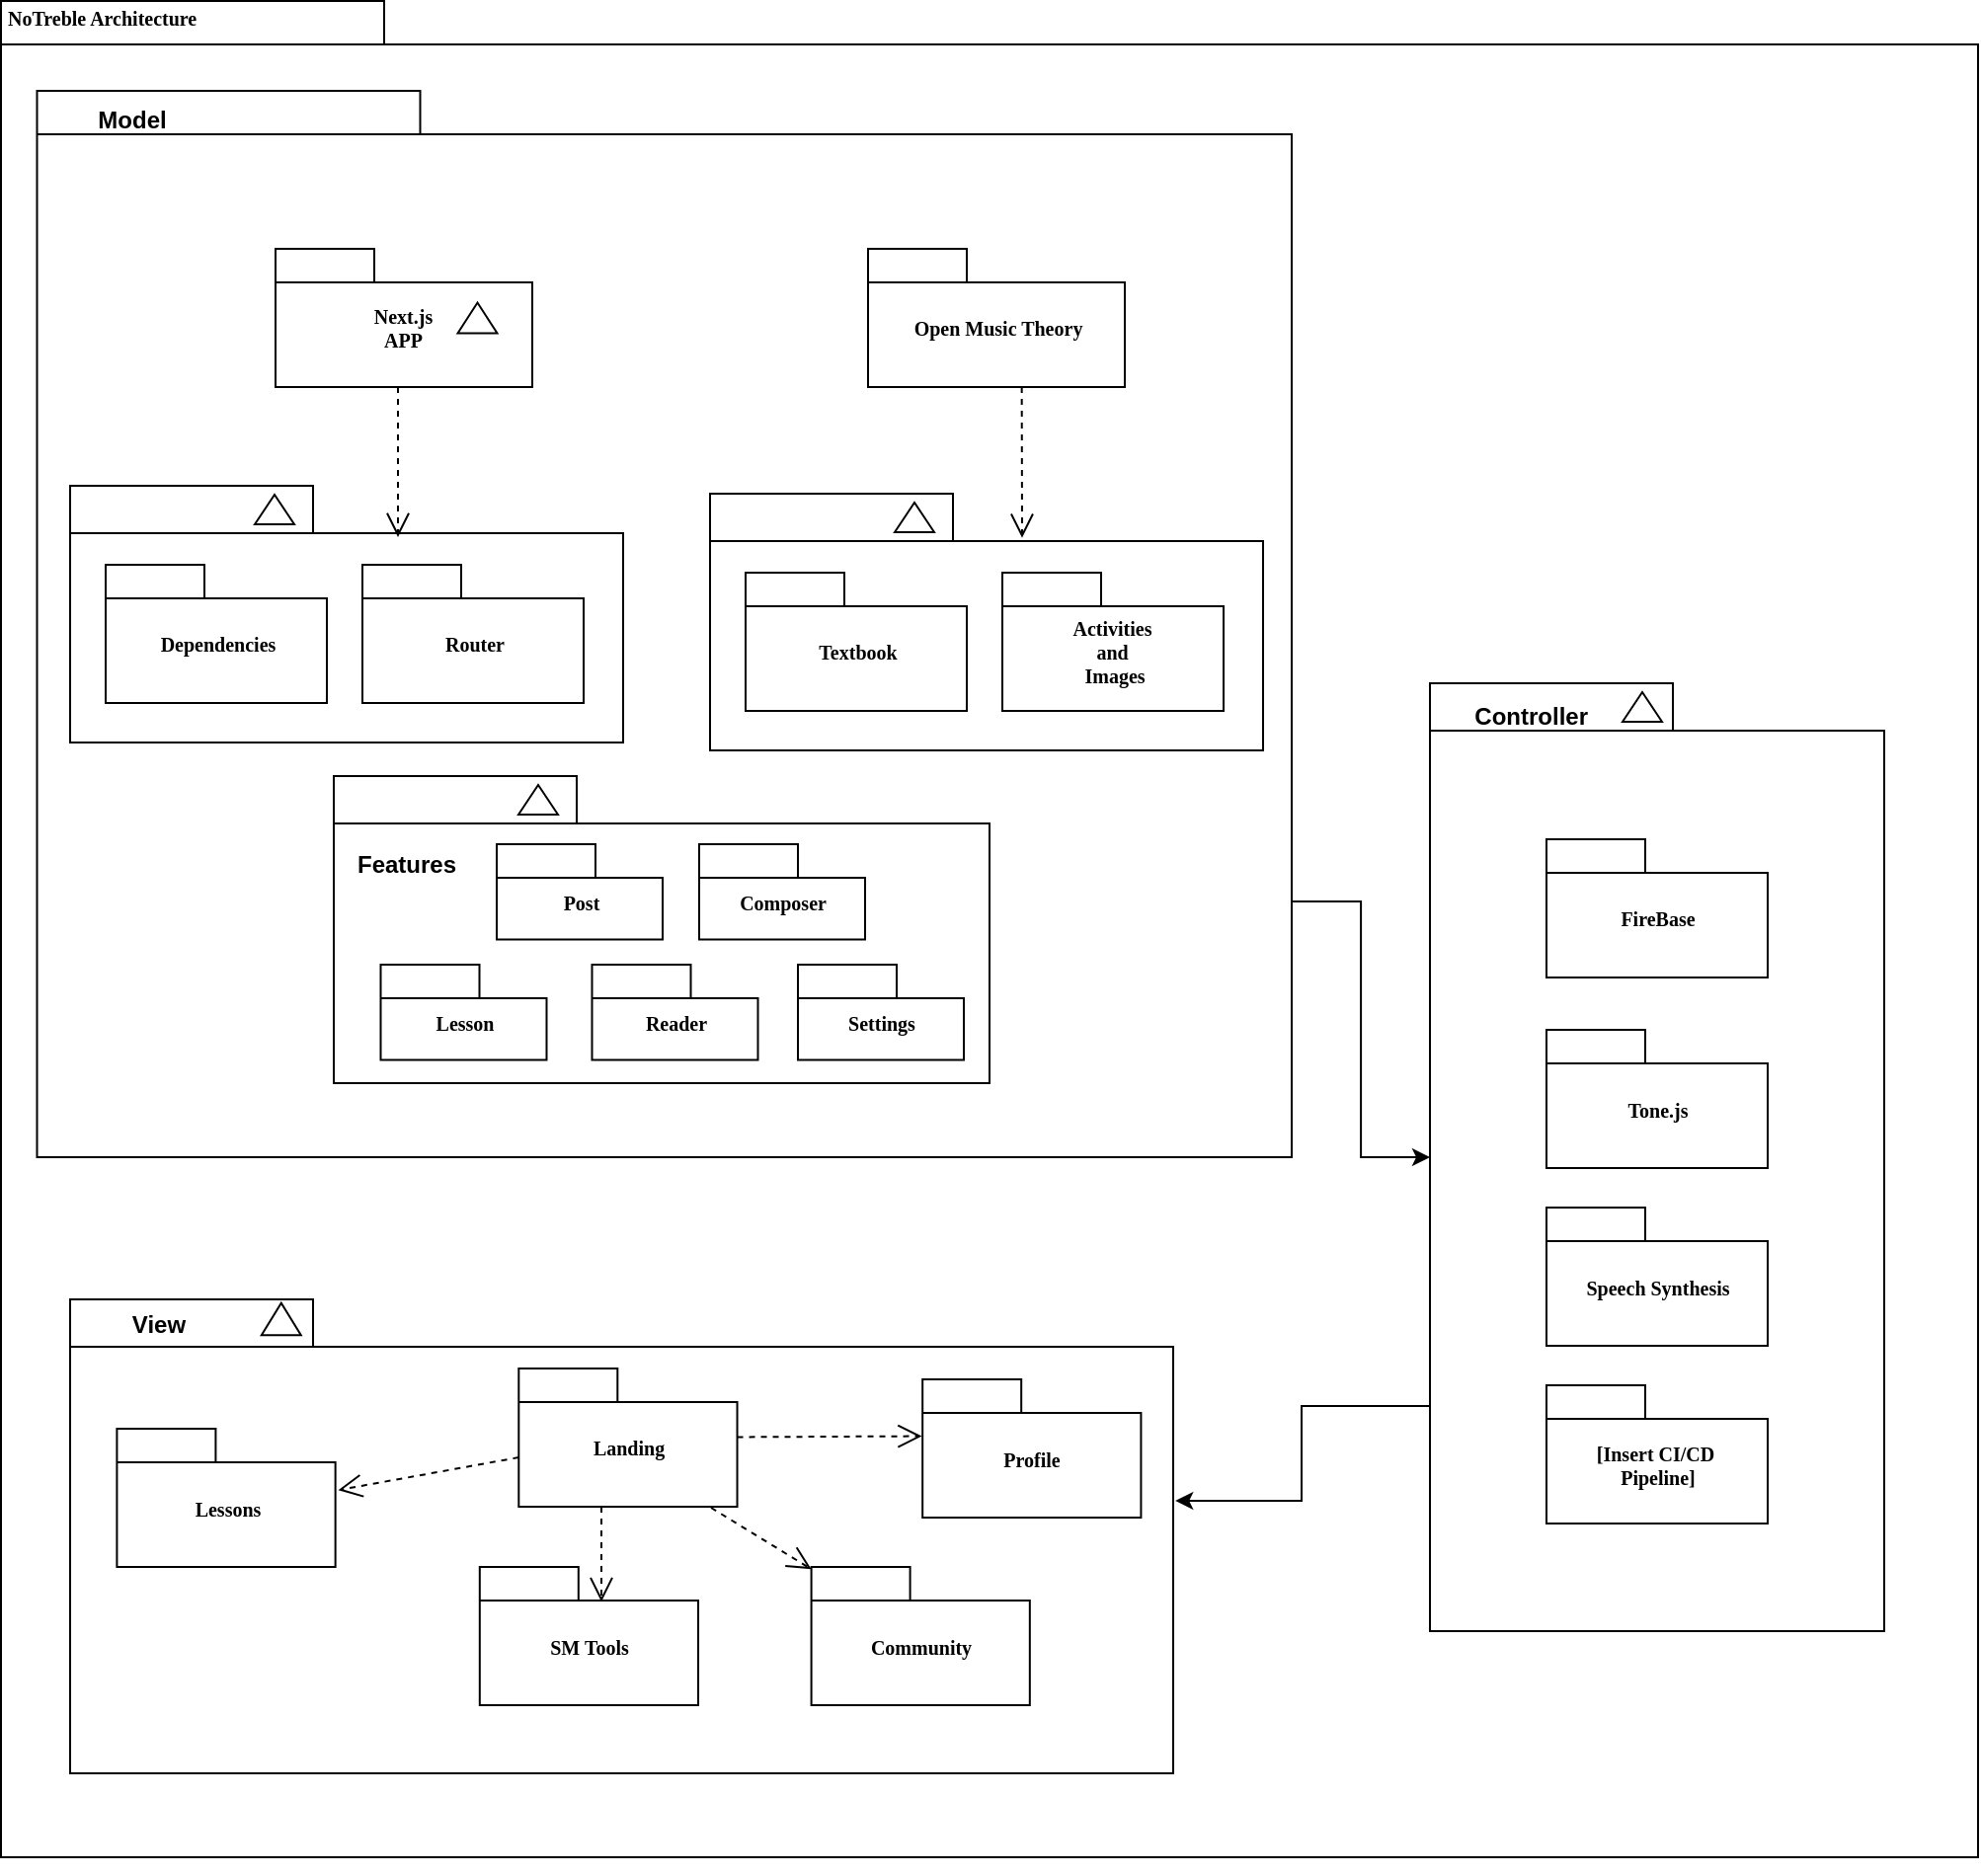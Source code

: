 <mxfile version="26.2.1">
  <diagram name="Page-1" id="b5b7bab2-c9e2-2cf4-8b2a-24fd1a2a6d21">
    <mxGraphModel dx="1961" dy="914" grid="1" gridSize="10" guides="1" tooltips="1" connect="1" arrows="1" fold="1" page="1" pageScale="1" pageWidth="827" pageHeight="1169" background="none" math="0" shadow="0">
      <root>
        <mxCell id="0" />
        <mxCell id="1" parent="0" />
        <mxCell id="6e0c8c40b5770093-72" value="" style="shape=folder;fontStyle=1;spacingTop=10;tabWidth=194;tabHeight=22;tabPosition=left;html=1;rounded=0;shadow=0;comic=0;labelBackgroundColor=none;strokeWidth=1;fillColor=none;fontFamily=Verdana;fontSize=10;align=center;movable=0;resizable=0;rotatable=0;deletable=0;editable=0;locked=1;connectable=0;" parent="1" vertex="1">
          <mxGeometry x="326.5" y="114.5" width="1001" height="940" as="geometry" />
        </mxCell>
        <mxCell id="IAMsXty9cubu6bKy7xcF-1" value="" style="group" parent="1" vertex="1" connectable="0">
          <mxGeometry x="361.5" y="772" width="558.5" height="240" as="geometry" />
        </mxCell>
        <mxCell id="6e0c8c40b5770093-33" value="" style="shape=folder;fontStyle=1;spacingTop=10;tabWidth=123;tabHeight=24;tabPosition=left;html=1;rounded=0;shadow=0;comic=0;labelBackgroundColor=none;strokeColor=#000000;strokeWidth=1;fillColor=#ffffff;fontFamily=Verdana;fontSize=10;fontColor=#000000;align=center;" parent="IAMsXty9cubu6bKy7xcF-1" vertex="1">
          <mxGeometry width="558.5" height="240" as="geometry" />
        </mxCell>
        <mxCell id="6e0c8c40b5770093-51" value="" style="triangle;whiteSpace=wrap;html=1;rounded=0;shadow=0;comic=0;labelBackgroundColor=none;strokeColor=#000000;strokeWidth=1;fillColor=#ffffff;fontFamily=Verdana;fontSize=10;fontColor=#000000;align=center;rotation=-90;" parent="IAMsXty9cubu6bKy7xcF-1" vertex="1">
          <mxGeometry x="98.762" width="16.267" height="20" as="geometry" />
        </mxCell>
        <mxCell id="6e0c8c40b5770093-42" value="Landing" style="shape=folder;fontStyle=1;spacingTop=10;tabWidth=50;tabHeight=17;tabPosition=left;html=1;rounded=0;shadow=0;comic=0;labelBackgroundColor=none;strokeColor=#000000;strokeWidth=1;fillColor=#ffffff;fontFamily=Verdana;fontSize=10;fontColor=#000000;align=center;" parent="IAMsXty9cubu6bKy7xcF-1" vertex="1">
          <mxGeometry x="227.153" y="35" width="110.614" height="70" as="geometry" />
        </mxCell>
        <mxCell id="6e0c8c40b5770093-44" value="SM Tools" style="shape=folder;fontStyle=1;spacingTop=10;tabWidth=50;tabHeight=17;tabPosition=left;html=1;rounded=0;shadow=0;comic=0;labelBackgroundColor=none;strokeColor=#000000;strokeWidth=1;fillColor=#ffffff;fontFamily=Verdana;fontSize=10;fontColor=#000000;align=center;" parent="IAMsXty9cubu6bKy7xcF-1" vertex="1">
          <mxGeometry x="207.401" y="135.5" width="110.614" height="70" as="geometry" />
        </mxCell>
        <mxCell id="6e0c8c40b5770093-43" value="Lessons" style="shape=folder;fontStyle=1;spacingTop=10;tabWidth=50;tabHeight=17;tabPosition=left;html=1;rounded=0;shadow=0;comic=0;labelBackgroundColor=none;strokeColor=#000000;strokeWidth=1;fillColor=#ffffff;fontFamily=Verdana;fontSize=10;fontColor=#000000;align=center;" parent="IAMsXty9cubu6bKy7xcF-1" vertex="1">
          <mxGeometry x="23.703" y="65.5" width="110.614" height="70" as="geometry" />
        </mxCell>
        <mxCell id="6e0c8c40b5770093-45" value="Profile" style="shape=folder;fontStyle=1;spacingTop=10;tabWidth=50;tabHeight=17;tabPosition=left;html=1;rounded=0;shadow=0;comic=0;labelBackgroundColor=none;strokeColor=#000000;strokeWidth=1;fillColor=#ffffff;fontFamily=Verdana;fontSize=10;fontColor=#000000;align=center;" parent="IAMsXty9cubu6bKy7xcF-1" vertex="1">
          <mxGeometry x="431.591" y="40.5" width="110.614" height="70" as="geometry" />
        </mxCell>
        <mxCell id="6e0c8c40b5770093-64" style="edgeStyle=elbowEdgeStyle;rounded=0;html=1;entryX=0.559;entryY=0.251;entryPerimeter=0;dashed=1;labelBackgroundColor=none;startFill=0;endArrow=open;endFill=0;endSize=10;fontFamily=Verdana;fontSize=10;" parent="IAMsXty9cubu6bKy7xcF-1" source="6e0c8c40b5770093-42" target="6e0c8c40b5770093-44" edge="1">
          <mxGeometry relative="1" as="geometry" />
        </mxCell>
        <mxCell id="6e0c8c40b5770093-66" style="edgeStyle=none;rounded=0;html=1;dashed=1;labelBackgroundColor=none;startFill=0;endArrow=open;endFill=0;endSize=10;fontFamily=Verdana;fontSize=10;entryX=1.013;entryY=0.444;entryPerimeter=0;" parent="IAMsXty9cubu6bKy7xcF-1" source="6e0c8c40b5770093-42" target="6e0c8c40b5770093-43" edge="1">
          <mxGeometry relative="1" as="geometry" />
        </mxCell>
        <mxCell id="6e0c8c40b5770093-65" style="edgeStyle=none;rounded=0;html=1;dashed=1;labelBackgroundColor=none;startFill=0;endArrow=open;endFill=0;endSize=10;fontFamily=Verdana;fontSize=10;entryX=-0.003;entryY=0.411;entryPerimeter=0;" parent="IAMsXty9cubu6bKy7xcF-1" source="6e0c8c40b5770093-42" target="6e0c8c40b5770093-45" edge="1">
          <mxGeometry relative="1" as="geometry" />
        </mxCell>
        <mxCell id="IAMsXty9cubu6bKy7xcF-4" value="Community" style="shape=folder;fontStyle=1;spacingTop=10;tabWidth=50;tabHeight=17;tabPosition=left;html=1;rounded=0;shadow=0;comic=0;labelBackgroundColor=none;strokeColor=#000000;strokeWidth=1;fillColor=#ffffff;fontFamily=Verdana;fontSize=10;fontColor=#000000;align=center;" parent="IAMsXty9cubu6bKy7xcF-1" vertex="1">
          <mxGeometry x="375.296" y="135.5" width="110.614" height="70" as="geometry" />
        </mxCell>
        <mxCell id="IAMsXty9cubu6bKy7xcF-5" style="edgeStyle=none;rounded=0;html=1;dashed=1;labelBackgroundColor=none;startFill=0;endArrow=open;endFill=0;endSize=10;fontFamily=Verdana;fontSize=10;exitX=0.88;exitY=1.007;exitDx=0;exitDy=0;exitPerimeter=0;" parent="IAMsXty9cubu6bKy7xcF-1" source="6e0c8c40b5770093-42" target="IAMsXty9cubu6bKy7xcF-4" edge="1">
          <mxGeometry relative="1" as="geometry">
            <mxPoint x="325.915" y="101" as="sourcePoint" />
            <mxPoint x="419.739" y="100" as="targetPoint" />
          </mxGeometry>
        </mxCell>
        <mxCell id="-3_54eZg0HH8zazko7FV-8" value="&lt;b&gt;View&lt;/b&gt;" style="text;html=1;align=center;verticalAlign=middle;whiteSpace=wrap;rounded=0;" vertex="1" parent="IAMsXty9cubu6bKy7xcF-1">
          <mxGeometry width="88.886" height="25.5" as="geometry" />
        </mxCell>
        <mxCell id="6e0c8c40b5770093-6" value="" style="group" parent="1" vertex="1" connectable="0">
          <mxGeometry x="465.5" y="240" width="130" height="70" as="geometry" />
        </mxCell>
        <mxCell id="6e0c8c40b5770093-4" value="Next.js&amp;nbsp;&lt;div&gt;APP&amp;nbsp;&lt;/div&gt;" style="shape=folder;fontStyle=1;spacingTop=10;tabWidth=50;tabHeight=17;tabPosition=left;html=1;rounded=0;shadow=0;comic=0;labelBackgroundColor=none;strokeWidth=1;fontFamily=Verdana;fontSize=10;align=center;" parent="6e0c8c40b5770093-6" vertex="1">
          <mxGeometry width="130" height="70" as="geometry" />
        </mxCell>
        <mxCell id="6e0c8c40b5770093-5" value="" style="triangle;whiteSpace=wrap;html=1;rounded=0;shadow=0;comic=0;labelBackgroundColor=none;strokeWidth=1;fontFamily=Verdana;fontSize=10;align=center;rotation=-90;" parent="6e0c8c40b5770093-6" vertex="1">
          <mxGeometry x="94.5" y="25" width="15.5" height="20" as="geometry" />
        </mxCell>
        <mxCell id="6e0c8c40b5770093-7" value="" style="group" parent="1" vertex="1" connectable="0">
          <mxGeometry x="765.5" y="240" width="130" height="70" as="geometry" />
        </mxCell>
        <mxCell id="6e0c8c40b5770093-8" value="Open Music Theory" style="shape=folder;fontStyle=1;spacingTop=10;tabWidth=50;tabHeight=17;tabPosition=left;html=1;rounded=0;shadow=0;comic=0;labelBackgroundColor=none;strokeWidth=1;fontFamily=Verdana;fontSize=10;align=center;" parent="6e0c8c40b5770093-7" vertex="1">
          <mxGeometry width="130" height="70" as="geometry" />
        </mxCell>
        <mxCell id="6e0c8c40b5770093-18" value="" style="group" parent="1" vertex="1" connectable="0">
          <mxGeometry x="361.5" y="360" width="280" height="130" as="geometry" />
        </mxCell>
        <mxCell id="6e0c8c40b5770093-11" value="" style="shape=folder;fontStyle=1;spacingTop=10;tabWidth=123;tabHeight=24;tabPosition=left;html=1;rounded=0;shadow=0;comic=0;labelBackgroundColor=none;strokeWidth=1;fontFamily=Verdana;fontSize=10;align=center;" parent="6e0c8c40b5770093-18" vertex="1">
          <mxGeometry width="280" height="130" as="geometry" />
        </mxCell>
        <mxCell id="6e0c8c40b5770093-13" value="" style="triangle;whiteSpace=wrap;html=1;rounded=0;shadow=0;comic=0;labelBackgroundColor=none;strokeWidth=1;fontFamily=Verdana;fontSize=10;align=center;rotation=-90;" parent="6e0c8c40b5770093-18" vertex="1">
          <mxGeometry x="96" y="2" width="15" height="20" as="geometry" />
        </mxCell>
        <mxCell id="6e0c8c40b5770093-15" value="Dependencies" style="shape=folder;fontStyle=1;spacingTop=10;tabWidth=50;tabHeight=17;tabPosition=left;html=1;rounded=0;shadow=0;comic=0;labelBackgroundColor=none;strokeWidth=1;fontFamily=Verdana;fontSize=10;align=center;" parent="6e0c8c40b5770093-18" vertex="1">
          <mxGeometry x="18" y="40" width="112" height="70" as="geometry" />
        </mxCell>
        <mxCell id="6e0c8c40b5770093-17" value="Router" style="shape=folder;fontStyle=1;spacingTop=10;tabWidth=50;tabHeight=17;tabPosition=left;html=1;rounded=0;shadow=0;comic=0;labelBackgroundColor=none;strokeWidth=1;fontFamily=Verdana;fontSize=10;align=center;" parent="6e0c8c40b5770093-18" vertex="1">
          <mxGeometry x="148" y="40" width="112" height="70" as="geometry" />
        </mxCell>
        <mxCell id="6e0c8c40b5770093-19" value="" style="group" parent="1" vertex="1" connectable="0">
          <mxGeometry x="685.5" y="364" width="280" height="130" as="geometry" />
        </mxCell>
        <mxCell id="6e0c8c40b5770093-20" value="" style="shape=folder;fontStyle=1;spacingTop=10;tabWidth=123;tabHeight=24;tabPosition=left;html=1;rounded=0;shadow=0;comic=0;labelBackgroundColor=none;strokeWidth=1;fontFamily=Verdana;fontSize=10;align=center;" parent="6e0c8c40b5770093-19" vertex="1">
          <mxGeometry width="280" height="130" as="geometry" />
        </mxCell>
        <mxCell id="6e0c8c40b5770093-21" value="" style="triangle;whiteSpace=wrap;html=1;rounded=0;shadow=0;comic=0;labelBackgroundColor=none;strokeWidth=1;fontFamily=Verdana;fontSize=10;align=center;rotation=-90;" parent="6e0c8c40b5770093-19" vertex="1">
          <mxGeometry x="96" y="2" width="15" height="20" as="geometry" />
        </mxCell>
        <mxCell id="6e0c8c40b5770093-22" value="Textbook" style="shape=folder;fontStyle=1;spacingTop=10;tabWidth=50;tabHeight=17;tabPosition=left;html=1;rounded=0;shadow=0;comic=0;labelBackgroundColor=none;strokeWidth=1;fontFamily=Verdana;fontSize=10;align=center;" parent="6e0c8c40b5770093-19" vertex="1">
          <mxGeometry x="18" y="40" width="112" height="70" as="geometry" />
        </mxCell>
        <mxCell id="6e0c8c40b5770093-23" value="Activities&amp;nbsp;&lt;div&gt;and&amp;nbsp;&lt;div&gt;Images&lt;/div&gt;&lt;/div&gt;" style="shape=folder;fontStyle=1;spacingTop=10;tabWidth=50;tabHeight=17;tabPosition=left;html=1;rounded=0;shadow=0;comic=0;labelBackgroundColor=none;strokeWidth=1;fontFamily=Verdana;fontSize=10;align=center;" parent="6e0c8c40b5770093-19" vertex="1">
          <mxGeometry x="148" y="40" width="112" height="70" as="geometry" />
        </mxCell>
        <mxCell id="6e0c8c40b5770093-30" value="" style="group" parent="1" vertex="1" connectable="0">
          <mxGeometry x="1050" y="460" width="230" height="480" as="geometry" />
        </mxCell>
        <mxCell id="6e0c8c40b5770093-24" value="" style="group" parent="6e0c8c40b5770093-30" vertex="1" connectable="0">
          <mxGeometry width="230" height="480" as="geometry" />
        </mxCell>
        <mxCell id="6e0c8c40b5770093-25" value="" style="shape=folder;fontStyle=1;spacingTop=10;tabWidth=123;tabHeight=24;tabPosition=left;html=1;rounded=0;shadow=0;comic=0;labelBackgroundColor=none;strokeWidth=1;fontFamily=Verdana;fontSize=10;align=center;" parent="6e0c8c40b5770093-24" vertex="1">
          <mxGeometry width="230" height="480" as="geometry" />
        </mxCell>
        <mxCell id="6e0c8c40b5770093-29" value="" style="triangle;whiteSpace=wrap;html=1;rounded=0;shadow=0;comic=0;labelBackgroundColor=none;strokeWidth=1;fontFamily=Verdana;fontSize=10;align=center;rotation=-90;" parent="6e0c8c40b5770093-24" vertex="1">
          <mxGeometry x="100" y="2" width="15" height="20" as="geometry" />
        </mxCell>
        <mxCell id="6e0c8c40b5770093-27" value="FireBase" style="shape=folder;fontStyle=1;spacingTop=10;tabWidth=50;tabHeight=17;tabPosition=left;html=1;rounded=0;shadow=0;comic=0;labelBackgroundColor=none;strokeWidth=1;fontFamily=Verdana;fontSize=10;align=center;" parent="6e0c8c40b5770093-24" vertex="1">
          <mxGeometry x="59" y="79" width="112" height="70" as="geometry" />
        </mxCell>
        <mxCell id="6e0c8c40b5770093-31" value="Tone.js" style="shape=folder;fontStyle=1;spacingTop=10;tabWidth=50;tabHeight=17;tabPosition=left;html=1;rounded=0;shadow=0;comic=0;labelBackgroundColor=none;strokeWidth=1;fontFamily=Verdana;fontSize=10;align=center;" parent="6e0c8c40b5770093-24" vertex="1">
          <mxGeometry x="59" y="175.5" width="112" height="70" as="geometry" />
        </mxCell>
        <mxCell id="6e0c8c40b5770093-28" value="Speech Synthesis" style="shape=folder;fontStyle=1;spacingTop=10;tabWidth=50;tabHeight=17;tabPosition=left;html=1;rounded=0;shadow=0;comic=0;labelBackgroundColor=none;strokeWidth=1;fontFamily=Verdana;fontSize=10;align=center;" parent="6e0c8c40b5770093-24" vertex="1">
          <mxGeometry x="59" y="265.5" width="112" height="70" as="geometry" />
        </mxCell>
        <mxCell id="IAMsXty9cubu6bKy7xcF-7" value="[Insert CI/CD&amp;nbsp;&lt;div&gt;Pipeline]&lt;/div&gt;" style="shape=folder;fontStyle=1;spacingTop=10;tabWidth=50;tabHeight=17;tabPosition=left;html=1;rounded=0;shadow=0;comic=0;labelBackgroundColor=none;strokeWidth=1;fontFamily=Verdana;fontSize=10;align=center;" parent="6e0c8c40b5770093-24" vertex="1">
          <mxGeometry x="59" y="355.5" width="112" height="70" as="geometry" />
        </mxCell>
        <mxCell id="-3_54eZg0HH8zazko7FV-4" value="&lt;div&gt;&lt;b style=&quot;background-color: transparent; color: light-dark(rgb(0, 0, 0), rgb(255, 255, 255));&quot;&gt;Controller&amp;nbsp;&lt;/b&gt;&lt;/div&gt;" style="text;html=1;align=center;verticalAlign=middle;whiteSpace=wrap;rounded=0;" vertex="1" parent="6e0c8c40b5770093-24">
          <mxGeometry x="4.5" y="2" width="95.5" height="30" as="geometry" />
        </mxCell>
        <mxCell id="6e0c8c40b5770093-58" style="rounded=0;html=1;dashed=1;labelBackgroundColor=none;startFill=0;endArrow=open;endFill=0;endSize=10;fontFamily=Verdana;fontSize=10;entryX=0.592;entryY=0.2;entryPerimeter=0;edgeStyle=elbowEdgeStyle;" parent="1" source="6e0c8c40b5770093-4" target="6e0c8c40b5770093-11" edge="1">
          <mxGeometry relative="1" as="geometry" />
        </mxCell>
        <mxCell id="6e0c8c40b5770093-59" style="rounded=0;html=1;dashed=1;labelBackgroundColor=none;startFill=0;endArrow=open;endFill=0;endSize=10;fontFamily=Verdana;fontSize=10;entryX=0.592;entryY=0.2;entryPerimeter=0;edgeStyle=elbowEdgeStyle;" parent="1" edge="1">
          <mxGeometry relative="1" as="geometry">
            <mxPoint x="843.328" y="310" as="sourcePoint" />
            <mxPoint x="843.328" y="386.345" as="targetPoint" />
          </mxGeometry>
        </mxCell>
        <mxCell id="6e0c8c40b5770093-73" value="&lt;b&gt;NoTreble Architecture&lt;/b&gt;" style="text;html=1;align=left;verticalAlign=top;spacingTop=-4;fontSize=10;fontFamily=Verdana;movable=0;resizable=0;rotatable=0;deletable=0;editable=0;locked=1;connectable=0;" parent="1" vertex="1">
          <mxGeometry x="327.5" y="114.5" width="130" height="20" as="geometry" />
        </mxCell>
        <mxCell id="IAMsXty9cubu6bKy7xcF-20" style="edgeStyle=orthogonalEdgeStyle;rounded=0;orthogonalLoop=1;jettySize=auto;html=1;exitX=0.5;exitY=1;exitDx=0;exitDy=0;exitPerimeter=0;" parent="1" source="6e0c8c40b5770093-72" target="6e0c8c40b5770093-72" edge="1">
          <mxGeometry relative="1" as="geometry" />
        </mxCell>
        <mxCell id="-3_54eZg0HH8zazko7FV-15" style="edgeStyle=orthogonalEdgeStyle;rounded=0;orthogonalLoop=1;jettySize=auto;html=1;exitX=0;exitY=0;exitDx=635.25;exitDy=410.5;exitPerimeter=0;" edge="1" parent="1" source="-3_54eZg0HH8zazko7FV-2" target="6e0c8c40b5770093-25">
          <mxGeometry relative="1" as="geometry" />
        </mxCell>
        <mxCell id="-3_54eZg0HH8zazko7FV-2" value="" style="shape=folder;fontStyle=1;spacingTop=10;tabWidth=194;tabHeight=22;tabPosition=left;html=1;rounded=0;shadow=0;comic=0;labelBackgroundColor=none;strokeWidth=1;fillColor=none;fontFamily=Verdana;fontSize=10;align=center;" vertex="1" parent="1">
          <mxGeometry x="344.75" y="160" width="635.25" height="540" as="geometry" />
        </mxCell>
        <mxCell id="-3_54eZg0HH8zazko7FV-5" value="&lt;div&gt;&lt;b style=&quot;background-color: transparent; color: light-dark(rgb(0, 0, 0), rgb(255, 255, 255));&quot;&gt;Model&lt;/b&gt;&lt;/div&gt;" style="text;html=1;align=center;verticalAlign=middle;whiteSpace=wrap;rounded=0;" vertex="1" parent="1">
          <mxGeometry x="344.75" y="160" width="95.5" height="30" as="geometry" />
        </mxCell>
        <mxCell id="-3_54eZg0HH8zazko7FV-7" value="" style="group" vertex="1" connectable="0" parent="1">
          <mxGeometry x="495" y="507" width="332" height="155.5" as="geometry" />
        </mxCell>
        <mxCell id="6e0c8c40b5770093-47" value="" style="shape=folder;fontStyle=1;spacingTop=10;tabWidth=123;tabHeight=24;tabPosition=left;html=1;rounded=0;shadow=0;comic=0;labelBackgroundColor=none;strokeWidth=1;fontFamily=Verdana;fontSize=10;align=center;" parent="-3_54eZg0HH8zazko7FV-7" vertex="1">
          <mxGeometry width="332" height="155.5" as="geometry" />
        </mxCell>
        <mxCell id="6e0c8c40b5770093-48" value="" style="triangle;whiteSpace=wrap;html=1;rounded=0;shadow=0;comic=0;labelBackgroundColor=none;strokeWidth=1;fontFamily=Verdana;fontSize=10;align=center;rotation=-90;" parent="-3_54eZg0HH8zazko7FV-7" vertex="1">
          <mxGeometry x="96" y="2" width="15" height="20" as="geometry" />
        </mxCell>
        <mxCell id="6e0c8c40b5770093-49" value="Post" style="shape=folder;fontStyle=1;spacingTop=10;tabWidth=50;tabHeight=17;tabPosition=left;html=1;rounded=0;shadow=0;comic=0;labelBackgroundColor=none;strokeWidth=1;fontFamily=Verdana;fontSize=10;align=center;" parent="-3_54eZg0HH8zazko7FV-7" vertex="1">
          <mxGeometry x="82.5" y="34.5" width="84" height="48.25" as="geometry" />
        </mxCell>
        <mxCell id="IAMsXty9cubu6bKy7xcF-8" value="Composer" style="shape=folder;fontStyle=1;spacingTop=10;tabWidth=50;tabHeight=17;tabPosition=left;html=1;rounded=0;shadow=0;comic=0;labelBackgroundColor=none;strokeWidth=1;fontFamily=Verdana;fontSize=10;align=center;" parent="-3_54eZg0HH8zazko7FV-7" vertex="1">
          <mxGeometry x="185" y="34.5" width="84" height="48.25" as="geometry" />
        </mxCell>
        <mxCell id="IAMsXty9cubu6bKy7xcF-9" value="Reader" style="shape=folder;fontStyle=1;spacingTop=10;tabWidth=50;tabHeight=17;tabPosition=left;html=1;rounded=0;shadow=0;comic=0;labelBackgroundColor=none;strokeWidth=1;fontFamily=Verdana;fontSize=10;align=center;" parent="-3_54eZg0HH8zazko7FV-7" vertex="1">
          <mxGeometry x="130.75" y="95.5" width="84" height="48.25" as="geometry" />
        </mxCell>
        <mxCell id="IAMsXty9cubu6bKy7xcF-10" value="Lesson" style="shape=folder;fontStyle=1;spacingTop=10;tabWidth=50;tabHeight=17;tabPosition=left;html=1;rounded=0;shadow=0;comic=0;labelBackgroundColor=none;strokeWidth=1;fontFamily=Verdana;fontSize=10;align=center;" parent="-3_54eZg0HH8zazko7FV-7" vertex="1">
          <mxGeometry x="23.75" y="95.5" width="84" height="48.25" as="geometry" />
        </mxCell>
        <mxCell id="IAMsXty9cubu6bKy7xcF-15" value="&lt;b&gt;Features&lt;/b&gt;" style="text;html=1;align=center;verticalAlign=middle;whiteSpace=wrap;rounded=0;" parent="-3_54eZg0HH8zazko7FV-7" vertex="1">
          <mxGeometry x="6.5" y="35.5" width="60" height="19" as="geometry" />
        </mxCell>
        <mxCell id="IAMsXty9cubu6bKy7xcF-16" value="Settings" style="shape=folder;fontStyle=1;spacingTop=10;tabWidth=50;tabHeight=17;tabPosition=left;html=1;rounded=0;shadow=0;comic=0;labelBackgroundColor=none;strokeWidth=1;fontFamily=Verdana;fontSize=10;align=center;" parent="-3_54eZg0HH8zazko7FV-7" vertex="1">
          <mxGeometry x="235" y="95.5" width="84" height="48.25" as="geometry" />
        </mxCell>
        <mxCell id="-3_54eZg0HH8zazko7FV-14" style="edgeStyle=orthogonalEdgeStyle;rounded=0;orthogonalLoop=1;jettySize=auto;html=1;exitX=0;exitY=0;exitDx=0;exitDy=366;exitPerimeter=0;entryX=1.002;entryY=0.425;entryDx=0;entryDy=0;entryPerimeter=0;" edge="1" parent="1" source="6e0c8c40b5770093-25" target="6e0c8c40b5770093-33">
          <mxGeometry relative="1" as="geometry" />
        </mxCell>
      </root>
    </mxGraphModel>
  </diagram>
</mxfile>
